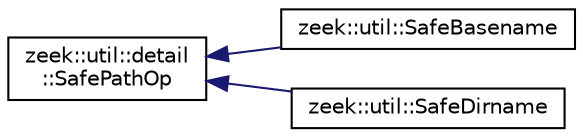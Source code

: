 digraph "Graphical Class Hierarchy"
{
 // LATEX_PDF_SIZE
  edge [fontname="Helvetica",fontsize="10",labelfontname="Helvetica",labelfontsize="10"];
  node [fontname="Helvetica",fontsize="10",shape=record];
  rankdir="LR";
  Node0 [label="zeek::util::detail\l::SafePathOp",height=0.2,width=0.4,color="black", fillcolor="white", style="filled",URL="$db/dc0/classzeek_1_1util_1_1detail_1_1SafePathOp.html",tooltip=" "];
  Node0 -> Node1 [dir="back",color="midnightblue",fontsize="10",style="solid",fontname="Helvetica"];
  Node1 [label="zeek::util::SafeBasename",height=0.2,width=0.4,color="black", fillcolor="white", style="filled",URL="$de/d2a/classzeek_1_1util_1_1SafeBasename.html",tooltip=" "];
  Node0 -> Node2 [dir="back",color="midnightblue",fontsize="10",style="solid",fontname="Helvetica"];
  Node2 [label="zeek::util::SafeDirname",height=0.2,width=0.4,color="black", fillcolor="white", style="filled",URL="$d9/d21/classzeek_1_1util_1_1SafeDirname.html",tooltip=" "];
}
